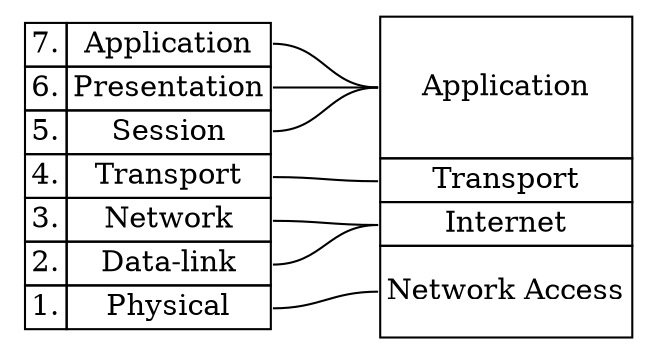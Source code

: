 graph osi2tcp {
    // Global settings
    rankdir=LR

    // Entities
    osi7layer [shape=none; label=<
    <table border="0" cellborder="1" cellspacing="0">
        <tr>
            <td>7.</td><td port="7">Application</td>
        </tr>
        <tr>
            <td>6.</td><td port="6">Presentation</td>
        </tr>
        <tr>
            <td>5.</td><td port="5">Session</td>
        </tr>
        <tr>
            <td>4.</td><td port="4">Transport</td>
        </tr>
        <tr>
            <td>3.</td><td port="3">Network</td>
        </tr>
        <tr>
            <td>2.</td><td port="2">Data-link</td>
        </tr>
        <tr>
            <td>1.</td><td port="1">Physical</td>
        </tr>
    </table>
    >];
    
    tcp4layer [shape=none; label=<
    <table border="0" cellborder="1" cellspacing="0" >
        <tr>    
            <td port="4" height="68">Application</td>
        </tr>
        <tr>
            <td port="3">Transport</td>
        </tr>
        <tr>
            <td port="2">Internet</td>
        </tr>
        <tr>
            <td port="1" height="44">Network Access</td>
        </tr>
    </table>
    >];

    osi7layer:7 -- tcp4layer:4
    osi7layer:6 -- tcp4layer:4
    osi7layer:5 -- tcp4layer:4
    osi7layer:4 -- tcp4layer:3
    osi7layer:3 -- tcp4layer:2
    osi7layer:2 -- tcp4layer:2
    osi7layer:1 -- tcp4layer:1

}


